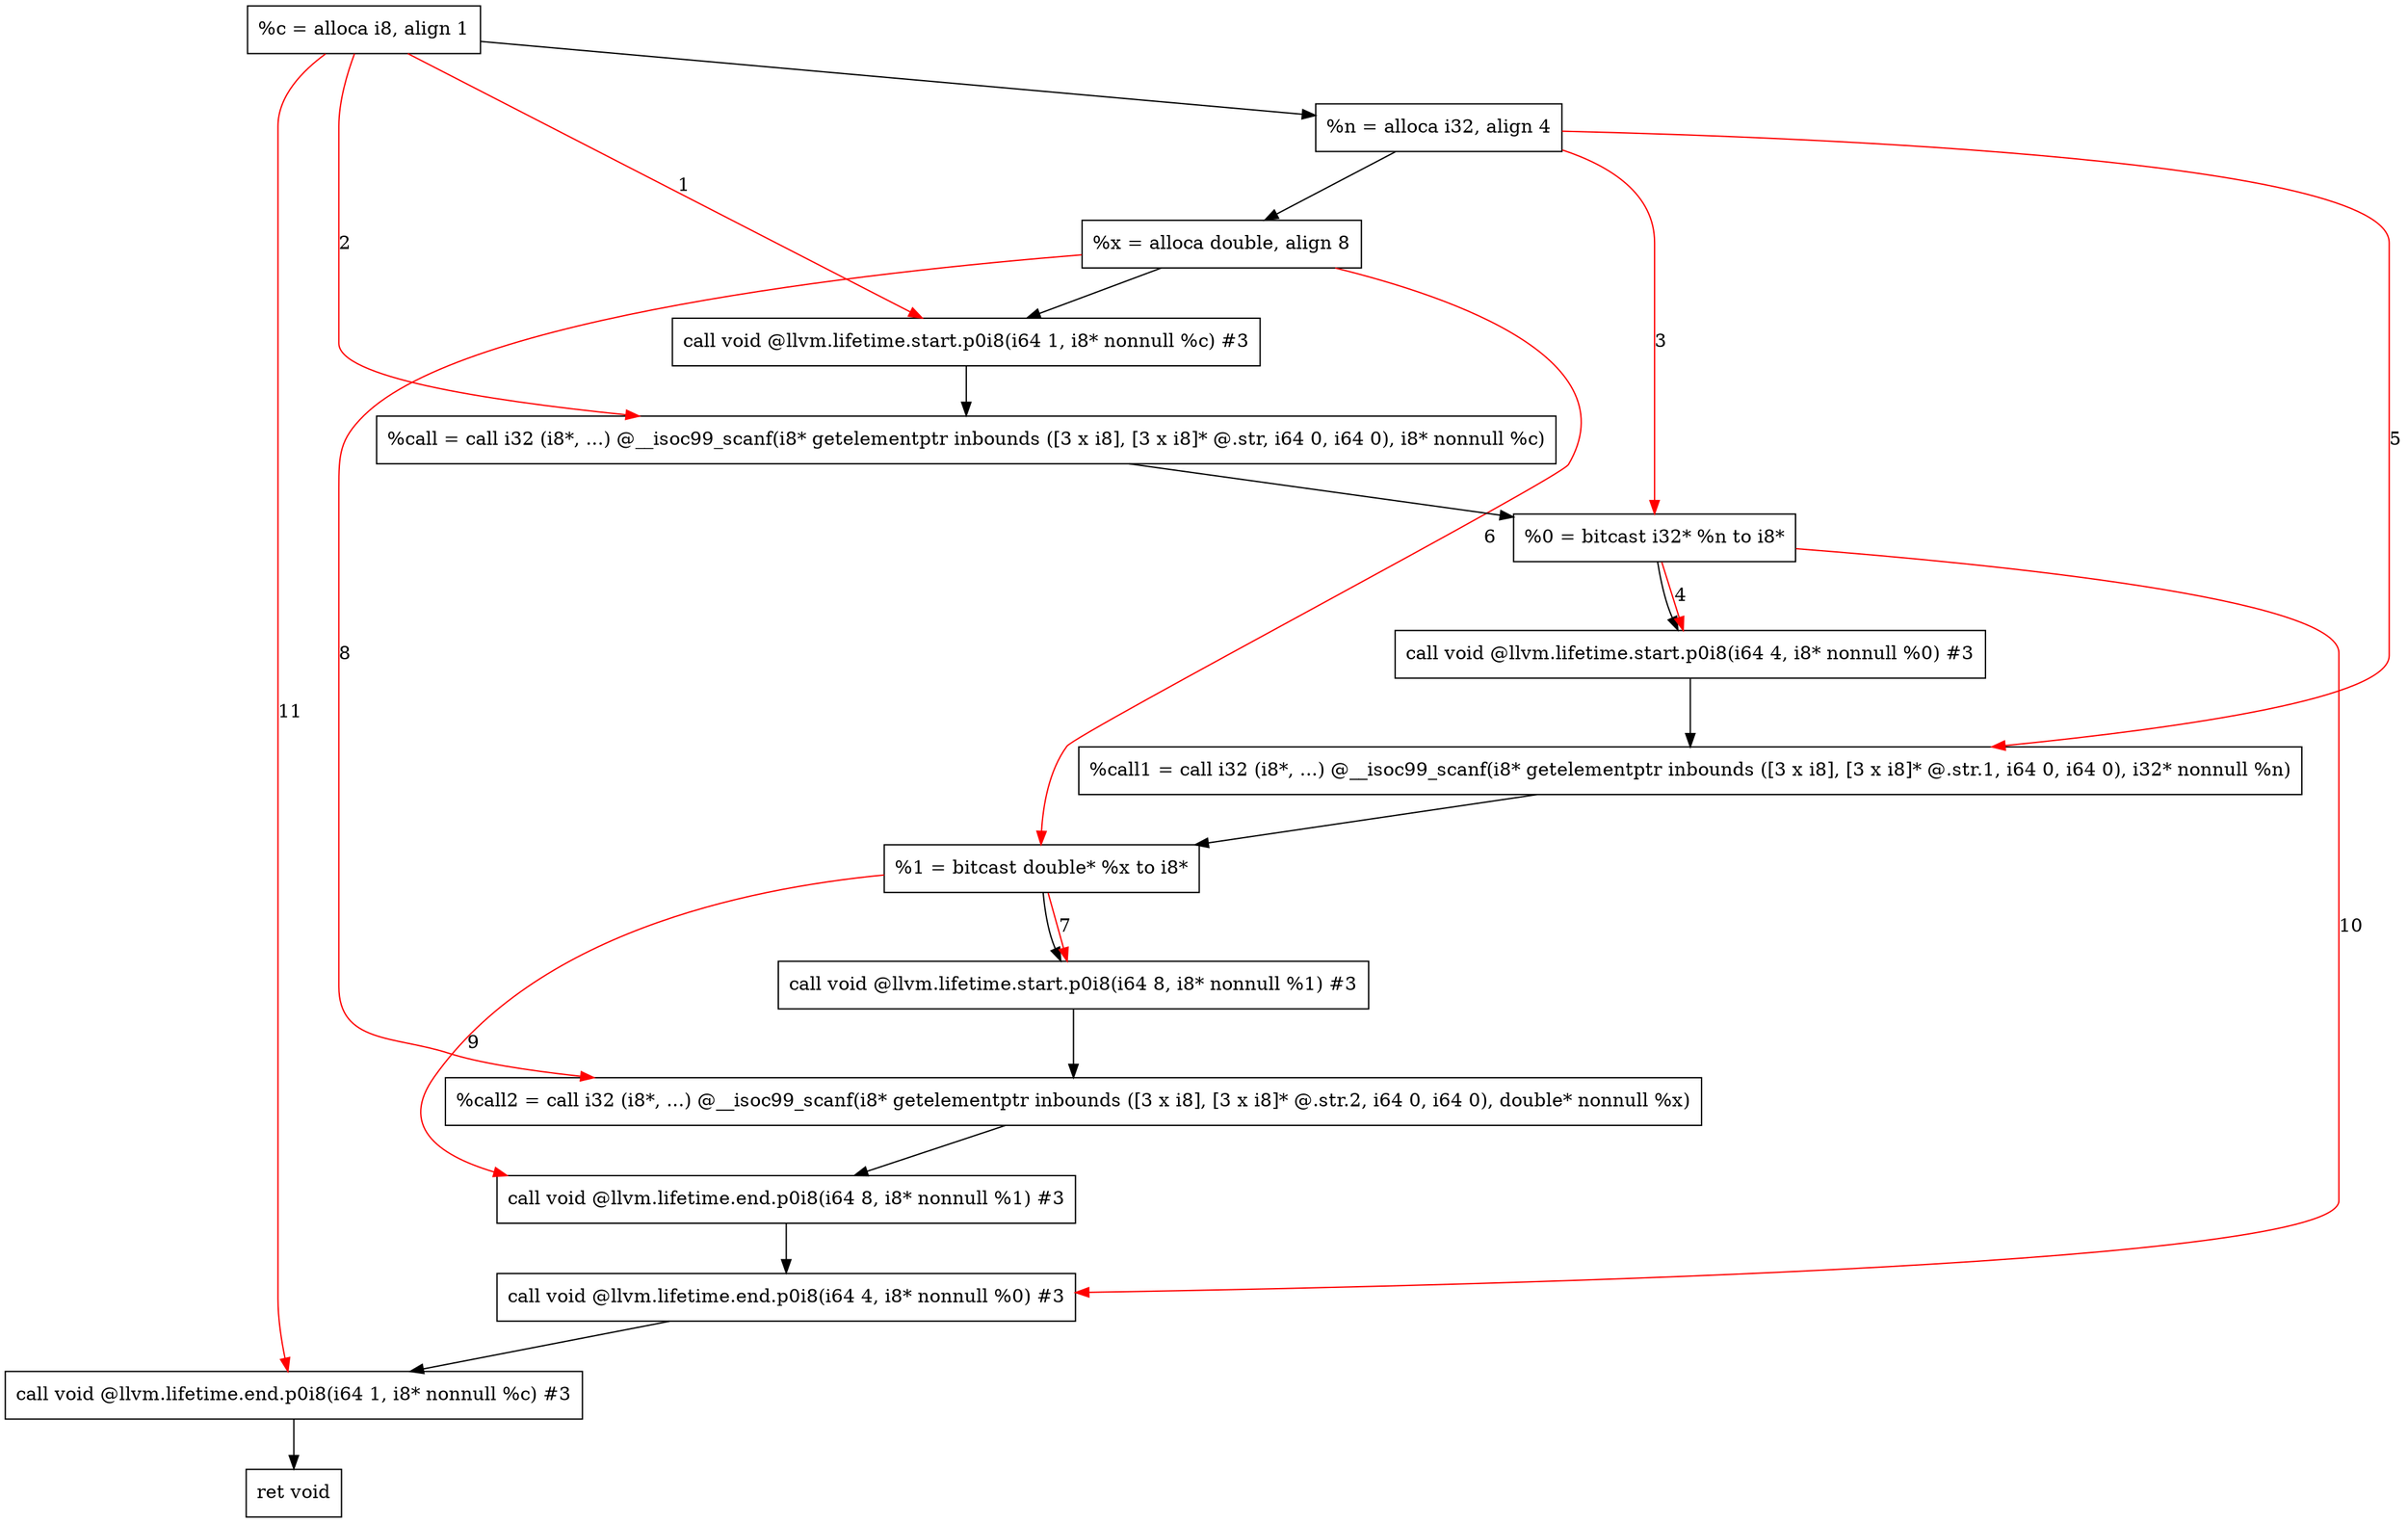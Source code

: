 digraph "CDFG for'func' function" {
	Node0x5590c3383808[shape=record, label="  %c = alloca i8, align 1"]
	Node0x5590c3383ec8[shape=record, label="  %n = alloca i32, align 4"]
	Node0x5590c3383f48[shape=record, label="  %x = alloca double, align 8"]
	Node0x5590c33843a8[shape=record, label="  call void @llvm.lifetime.start.p0i8(i64 1, i8* nonnull %c) #3"]
	Node0x5590c3384808[shape=record, label="  %call = call i32 (i8*, ...) @__isoc99_scanf(i8* getelementptr inbounds ([3 x i8], [3 x i8]* @.str, i64 0, i64 0), i8* nonnull %c)"]
	Node0x5590c33848c8[shape=record, label="  %0 = bitcast i32* %n to i8*"]
	Node0x5590c3384a68[shape=record, label="  call void @llvm.lifetime.start.p0i8(i64 4, i8* nonnull %0) #3"]
	Node0x5590c3384bd8[shape=record, label="  %call1 = call i32 (i8*, ...) @__isoc99_scanf(i8* getelementptr inbounds ([3 x i8], [3 x i8]* @.str.1, i64 0, i64 0), i32* nonnull %n)"]
	Node0x5590c3384c98[shape=record, label="  %1 = bitcast double* %x to i8*"]
	Node0x5590c3384d98[shape=record, label="  call void @llvm.lifetime.start.p0i8(i64 8, i8* nonnull %1) #3"]
	Node0x5590c3384f08[shape=record, label="  %call2 = call i32 (i8*, ...) @__isoc99_scanf(i8* getelementptr inbounds ([3 x i8], [3 x i8]* @.str.2, i64 0, i64 0), double* nonnull %x)"]
	Node0x5590c33850c8[shape=record, label="  call void @llvm.lifetime.end.p0i8(i64 8, i8* nonnull %1) #3"]
	Node0x5590c3385228[shape=record, label="  call void @llvm.lifetime.end.p0i8(i64 4, i8* nonnull %0) #3"]
	Node0x5590c3385338[shape=record, label="  call void @llvm.lifetime.end.p0i8(i64 1, i8* nonnull %c) #3"]
	Node0x5590c33853e0[shape=record, label="  ret void"]
	Node0x5590c3383808 -> Node0x5590c3383ec8
	Node0x5590c3383ec8 -> Node0x5590c3383f48
	Node0x5590c3383f48 -> Node0x5590c33843a8
	Node0x5590c33843a8 -> Node0x5590c3384808
	Node0x5590c3384808 -> Node0x5590c33848c8
	Node0x5590c33848c8 -> Node0x5590c3384a68
	Node0x5590c3384a68 -> Node0x5590c3384bd8
	Node0x5590c3384bd8 -> Node0x5590c3384c98
	Node0x5590c3384c98 -> Node0x5590c3384d98
	Node0x5590c3384d98 -> Node0x5590c3384f08
	Node0x5590c3384f08 -> Node0x5590c33850c8
	Node0x5590c33850c8 -> Node0x5590c3385228
	Node0x5590c3385228 -> Node0x5590c3385338
	Node0x5590c3385338 -> Node0x5590c33853e0
edge [color=red]
	Node0x5590c3383808 -> Node0x5590c33843a8[label="1"]
	Node0x5590c3383808 -> Node0x5590c3384808[label="2"]
	Node0x5590c3383ec8 -> Node0x5590c33848c8[label="3"]
	Node0x5590c33848c8 -> Node0x5590c3384a68[label="4"]
	Node0x5590c3383ec8 -> Node0x5590c3384bd8[label="5"]
	Node0x5590c3383f48 -> Node0x5590c3384c98[label="6"]
	Node0x5590c3384c98 -> Node0x5590c3384d98[label="7"]
	Node0x5590c3383f48 -> Node0x5590c3384f08[label="8"]
	Node0x5590c3384c98 -> Node0x5590c33850c8[label="9"]
	Node0x5590c33848c8 -> Node0x5590c3385228[label="10"]
	Node0x5590c3383808 -> Node0x5590c3385338[label="11"]
}
